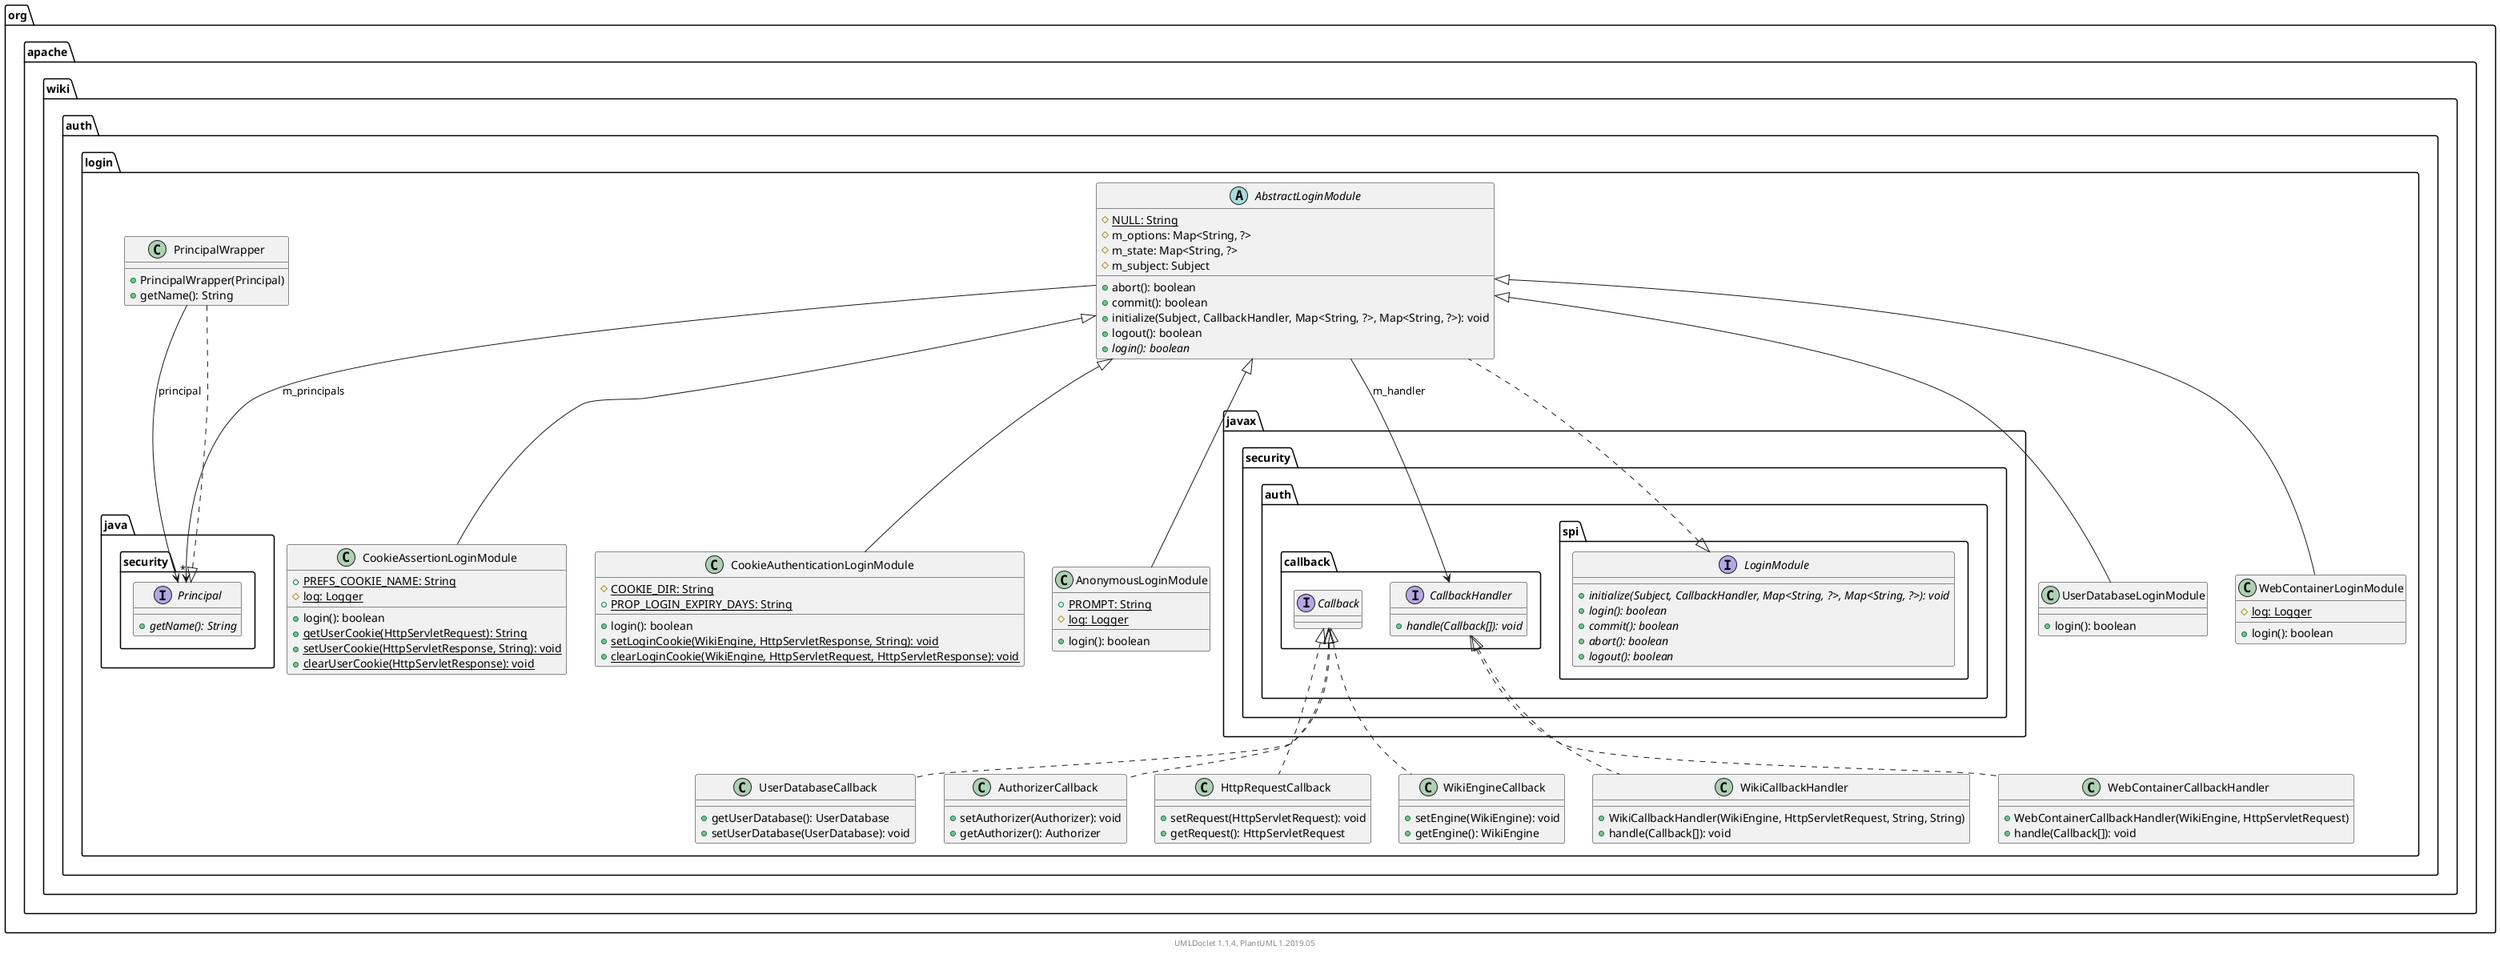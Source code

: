 @startuml

    namespace org.apache.wiki.auth.login {

        class UserDatabaseCallback [[UserDatabaseCallback.html]] {
            +getUserDatabase(): UserDatabase
            +setUserDatabase(UserDatabase): void
        }

        class UserDatabaseLoginModule [[UserDatabaseLoginModule.html]] {
            +login(): boolean
        }

        class AuthorizerCallback [[AuthorizerCallback.html]] {
            +setAuthorizer(Authorizer): void
            +getAuthorizer(): Authorizer
        }

        class WebContainerLoginModule [[WebContainerLoginModule.html]] {
            {static} #log: Logger
            +login(): boolean
        }

        class CookieAssertionLoginModule [[CookieAssertionLoginModule.html]] {
            {static} +PREFS_COOKIE_NAME: String
            {static} #log: Logger
            +login(): boolean
            {static} +getUserCookie(HttpServletRequest): String
            {static} +setUserCookie(HttpServletResponse, String): void
            {static} +clearUserCookie(HttpServletResponse): void
        }

        class HttpRequestCallback [[HttpRequestCallback.html]] {
            +setRequest(HttpServletRequest): void
            +getRequest(): HttpServletRequest
        }

        class WikiEngineCallback [[WikiEngineCallback.html]] {
            +setEngine(WikiEngine): void
            +getEngine(): WikiEngine
        }

        class CookieAuthenticationLoginModule [[CookieAuthenticationLoginModule.html]] {
            {static} #COOKIE_DIR: String
            {static} +PROP_LOGIN_EXPIRY_DAYS: String
            +login(): boolean
            {static} +setLoginCookie(WikiEngine, HttpServletResponse, String): void
            {static} +clearLoginCookie(WikiEngine, HttpServletRequest, HttpServletResponse): void
        }

        abstract class AbstractLoginModule [[AbstractLoginModule.html]] {
            {static} #NULL: String
            #m_options: Map<String, ?>
            #m_state: Map<String, ?>
            #m_subject: Subject
            +abort(): boolean
            +commit(): boolean
            +initialize(Subject, CallbackHandler, Map<String, ?>, Map<String, ?>): void
            +logout(): boolean
            {abstract} +login(): boolean
        }

        class WikiCallbackHandler [[WikiCallbackHandler.html]] {
            +WikiCallbackHandler(WikiEngine, HttpServletRequest, String, String)
            +handle(Callback[]): void
        }

        class PrincipalWrapper [[PrincipalWrapper.html]] {
            +PrincipalWrapper(Principal)
            +getName(): String
        }

        class WebContainerCallbackHandler [[WebContainerCallbackHandler.html]] {
            +WebContainerCallbackHandler(WikiEngine, HttpServletRequest)
            +handle(Callback[]): void
        }

        class AnonymousLoginModule [[AnonymousLoginModule.html]] {
            {static} +PROMPT: String
            {static} #log: Logger
            +login(): boolean
        }

        interface javax.security.auth.callback.Callback
        javax.security.auth.callback.Callback <|.. UserDatabaseCallback

        AbstractLoginModule <|-- UserDatabaseLoginModule

        javax.security.auth.callback.Callback <|.. AuthorizerCallback

        AbstractLoginModule <|-- WebContainerLoginModule

        AbstractLoginModule <|-- CookieAssertionLoginModule

        javax.security.auth.callback.Callback <|.. HttpRequestCallback

        javax.security.auth.callback.Callback <|.. WikiEngineCallback

        AbstractLoginModule <|-- CookieAuthenticationLoginModule

        interface javax.security.auth.spi.LoginModule {
            {abstract} +initialize(Subject, CallbackHandler, Map<String, ?>, Map<String, ?>): void
            {abstract} +login(): boolean
            {abstract} +commit(): boolean
            {abstract} +abort(): boolean
            {abstract} +logout(): boolean
        }
        javax.security.auth.spi.LoginModule <|.. AbstractLoginModule

        interface javax.security.auth.callback.CallbackHandler {
            {abstract} +handle(Callback[]): void
        }
        javax.security.auth.callback.CallbackHandler <|.. WikiCallbackHandler

        interface java.security.Principal {
            {abstract} +getName(): String
        }
        java.security.Principal <|.. PrincipalWrapper

        javax.security.auth.callback.CallbackHandler <|.. WebContainerCallbackHandler

        AbstractLoginModule <|-- AnonymousLoginModule

        AbstractLoginModule --> javax.security.auth.callback.CallbackHandler: m_handler

        AbstractLoginModule --> "*" java.security.Principal: m_principals

        PrincipalWrapper --> java.security.Principal: principal

    }


    center footer UMLDoclet 1.1.4, PlantUML 1.2019.05
@enduml
